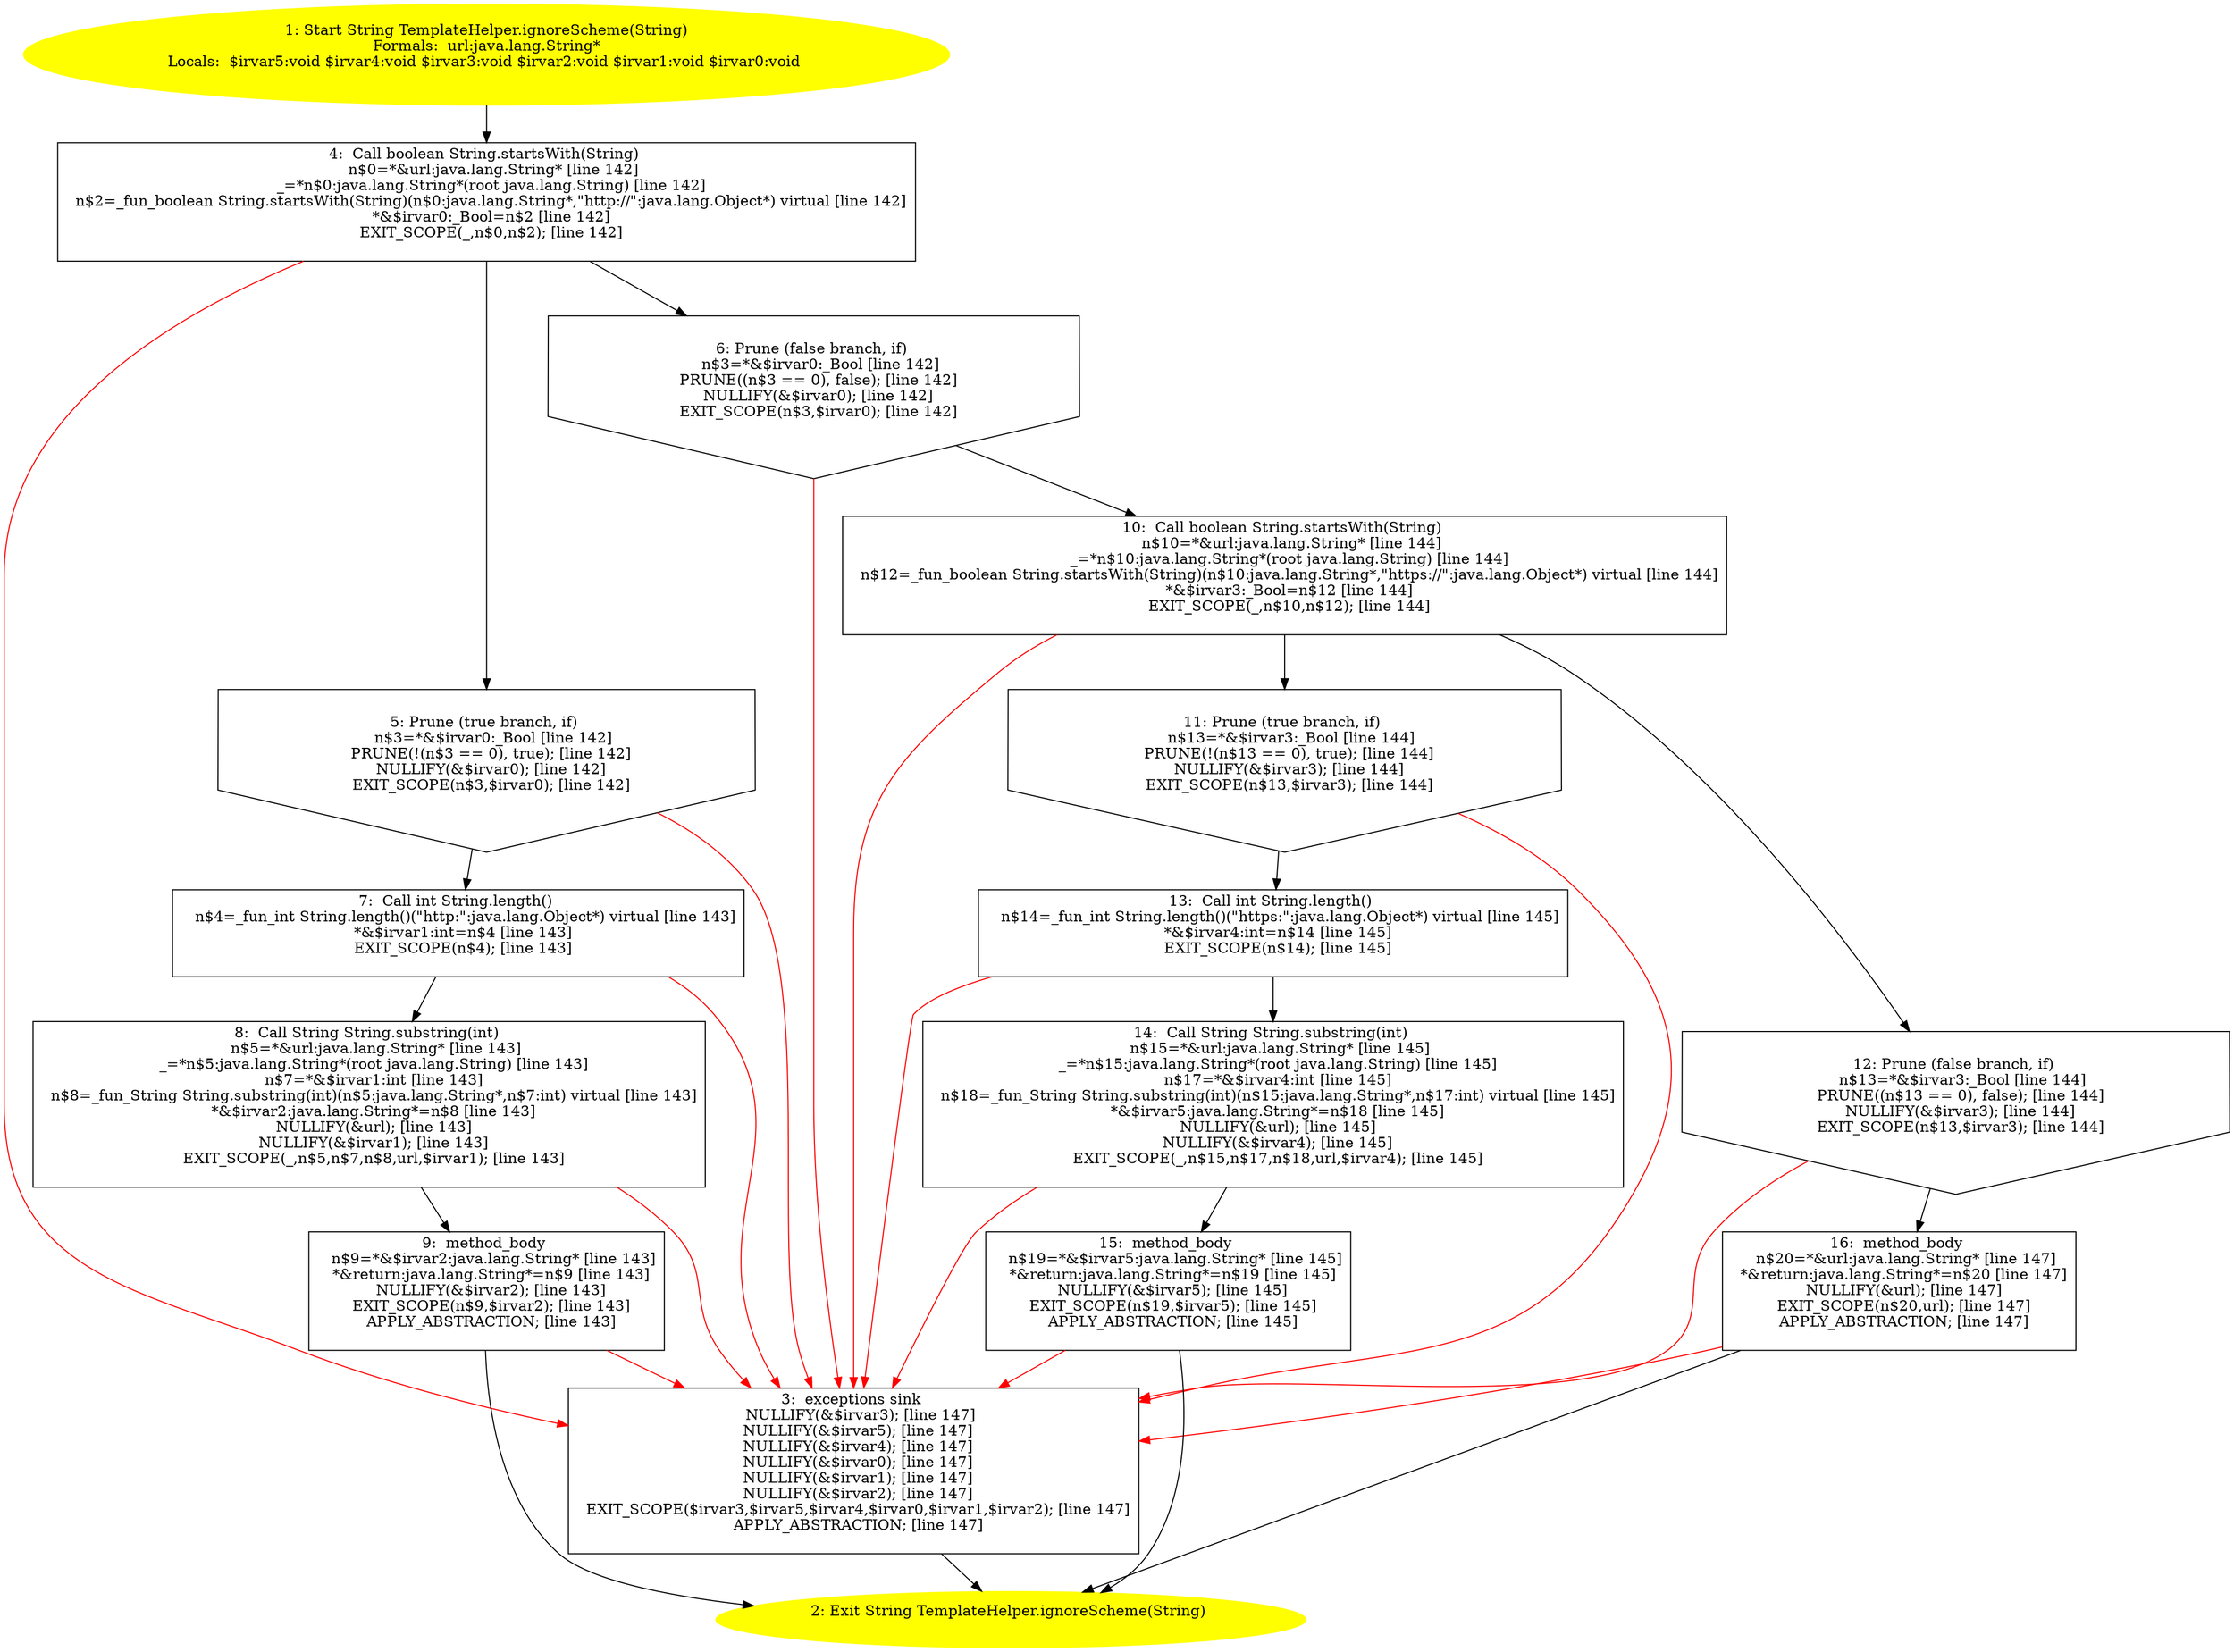 /* @generated */
digraph cfg {
"com.zrlog.web.interceptor.TemplateHelper.ignoreScheme(java.lang.String):java.lang.String.c3f71809c4309d0ed9bf7b5937aa0120_1" [label="1: Start String TemplateHelper.ignoreScheme(String)\nFormals:  url:java.lang.String*\nLocals:  $irvar5:void $irvar4:void $irvar3:void $irvar2:void $irvar1:void $irvar0:void \n  " color=yellow style=filled]
	

	 "com.zrlog.web.interceptor.TemplateHelper.ignoreScheme(java.lang.String):java.lang.String.c3f71809c4309d0ed9bf7b5937aa0120_1" -> "com.zrlog.web.interceptor.TemplateHelper.ignoreScheme(java.lang.String):java.lang.String.c3f71809c4309d0ed9bf7b5937aa0120_4" ;
"com.zrlog.web.interceptor.TemplateHelper.ignoreScheme(java.lang.String):java.lang.String.c3f71809c4309d0ed9bf7b5937aa0120_2" [label="2: Exit String TemplateHelper.ignoreScheme(String) \n  " color=yellow style=filled]
	

"com.zrlog.web.interceptor.TemplateHelper.ignoreScheme(java.lang.String):java.lang.String.c3f71809c4309d0ed9bf7b5937aa0120_3" [label="3:  exceptions sink \n   NULLIFY(&$irvar3); [line 147]\n  NULLIFY(&$irvar5); [line 147]\n  NULLIFY(&$irvar4); [line 147]\n  NULLIFY(&$irvar0); [line 147]\n  NULLIFY(&$irvar1); [line 147]\n  NULLIFY(&$irvar2); [line 147]\n  EXIT_SCOPE($irvar3,$irvar5,$irvar4,$irvar0,$irvar1,$irvar2); [line 147]\n  APPLY_ABSTRACTION; [line 147]\n " shape="box"]
	

	 "com.zrlog.web.interceptor.TemplateHelper.ignoreScheme(java.lang.String):java.lang.String.c3f71809c4309d0ed9bf7b5937aa0120_3" -> "com.zrlog.web.interceptor.TemplateHelper.ignoreScheme(java.lang.String):java.lang.String.c3f71809c4309d0ed9bf7b5937aa0120_2" ;
"com.zrlog.web.interceptor.TemplateHelper.ignoreScheme(java.lang.String):java.lang.String.c3f71809c4309d0ed9bf7b5937aa0120_4" [label="4:  Call boolean String.startsWith(String) \n   n$0=*&url:java.lang.String* [line 142]\n  _=*n$0:java.lang.String*(root java.lang.String) [line 142]\n  n$2=_fun_boolean String.startsWith(String)(n$0:java.lang.String*,\"http://\":java.lang.Object*) virtual [line 142]\n  *&$irvar0:_Bool=n$2 [line 142]\n  EXIT_SCOPE(_,n$0,n$2); [line 142]\n " shape="box"]
	

	 "com.zrlog.web.interceptor.TemplateHelper.ignoreScheme(java.lang.String):java.lang.String.c3f71809c4309d0ed9bf7b5937aa0120_4" -> "com.zrlog.web.interceptor.TemplateHelper.ignoreScheme(java.lang.String):java.lang.String.c3f71809c4309d0ed9bf7b5937aa0120_5" ;
	 "com.zrlog.web.interceptor.TemplateHelper.ignoreScheme(java.lang.String):java.lang.String.c3f71809c4309d0ed9bf7b5937aa0120_4" -> "com.zrlog.web.interceptor.TemplateHelper.ignoreScheme(java.lang.String):java.lang.String.c3f71809c4309d0ed9bf7b5937aa0120_6" ;
	 "com.zrlog.web.interceptor.TemplateHelper.ignoreScheme(java.lang.String):java.lang.String.c3f71809c4309d0ed9bf7b5937aa0120_4" -> "com.zrlog.web.interceptor.TemplateHelper.ignoreScheme(java.lang.String):java.lang.String.c3f71809c4309d0ed9bf7b5937aa0120_3" [color="red" ];
"com.zrlog.web.interceptor.TemplateHelper.ignoreScheme(java.lang.String):java.lang.String.c3f71809c4309d0ed9bf7b5937aa0120_5" [label="5: Prune (true branch, if) \n   n$3=*&$irvar0:_Bool [line 142]\n  PRUNE(!(n$3 == 0), true); [line 142]\n  NULLIFY(&$irvar0); [line 142]\n  EXIT_SCOPE(n$3,$irvar0); [line 142]\n " shape="invhouse"]
	

	 "com.zrlog.web.interceptor.TemplateHelper.ignoreScheme(java.lang.String):java.lang.String.c3f71809c4309d0ed9bf7b5937aa0120_5" -> "com.zrlog.web.interceptor.TemplateHelper.ignoreScheme(java.lang.String):java.lang.String.c3f71809c4309d0ed9bf7b5937aa0120_7" ;
	 "com.zrlog.web.interceptor.TemplateHelper.ignoreScheme(java.lang.String):java.lang.String.c3f71809c4309d0ed9bf7b5937aa0120_5" -> "com.zrlog.web.interceptor.TemplateHelper.ignoreScheme(java.lang.String):java.lang.String.c3f71809c4309d0ed9bf7b5937aa0120_3" [color="red" ];
"com.zrlog.web.interceptor.TemplateHelper.ignoreScheme(java.lang.String):java.lang.String.c3f71809c4309d0ed9bf7b5937aa0120_6" [label="6: Prune (false branch, if) \n   n$3=*&$irvar0:_Bool [line 142]\n  PRUNE((n$3 == 0), false); [line 142]\n  NULLIFY(&$irvar0); [line 142]\n  EXIT_SCOPE(n$3,$irvar0); [line 142]\n " shape="invhouse"]
	

	 "com.zrlog.web.interceptor.TemplateHelper.ignoreScheme(java.lang.String):java.lang.String.c3f71809c4309d0ed9bf7b5937aa0120_6" -> "com.zrlog.web.interceptor.TemplateHelper.ignoreScheme(java.lang.String):java.lang.String.c3f71809c4309d0ed9bf7b5937aa0120_10" ;
	 "com.zrlog.web.interceptor.TemplateHelper.ignoreScheme(java.lang.String):java.lang.String.c3f71809c4309d0ed9bf7b5937aa0120_6" -> "com.zrlog.web.interceptor.TemplateHelper.ignoreScheme(java.lang.String):java.lang.String.c3f71809c4309d0ed9bf7b5937aa0120_3" [color="red" ];
"com.zrlog.web.interceptor.TemplateHelper.ignoreScheme(java.lang.String):java.lang.String.c3f71809c4309d0ed9bf7b5937aa0120_7" [label="7:  Call int String.length() \n   n$4=_fun_int String.length()(\"http:\":java.lang.Object*) virtual [line 143]\n  *&$irvar1:int=n$4 [line 143]\n  EXIT_SCOPE(n$4); [line 143]\n " shape="box"]
	

	 "com.zrlog.web.interceptor.TemplateHelper.ignoreScheme(java.lang.String):java.lang.String.c3f71809c4309d0ed9bf7b5937aa0120_7" -> "com.zrlog.web.interceptor.TemplateHelper.ignoreScheme(java.lang.String):java.lang.String.c3f71809c4309d0ed9bf7b5937aa0120_8" ;
	 "com.zrlog.web.interceptor.TemplateHelper.ignoreScheme(java.lang.String):java.lang.String.c3f71809c4309d0ed9bf7b5937aa0120_7" -> "com.zrlog.web.interceptor.TemplateHelper.ignoreScheme(java.lang.String):java.lang.String.c3f71809c4309d0ed9bf7b5937aa0120_3" [color="red" ];
"com.zrlog.web.interceptor.TemplateHelper.ignoreScheme(java.lang.String):java.lang.String.c3f71809c4309d0ed9bf7b5937aa0120_8" [label="8:  Call String String.substring(int) \n   n$5=*&url:java.lang.String* [line 143]\n  _=*n$5:java.lang.String*(root java.lang.String) [line 143]\n  n$7=*&$irvar1:int [line 143]\n  n$8=_fun_String String.substring(int)(n$5:java.lang.String*,n$7:int) virtual [line 143]\n  *&$irvar2:java.lang.String*=n$8 [line 143]\n  NULLIFY(&url); [line 143]\n  NULLIFY(&$irvar1); [line 143]\n  EXIT_SCOPE(_,n$5,n$7,n$8,url,$irvar1); [line 143]\n " shape="box"]
	

	 "com.zrlog.web.interceptor.TemplateHelper.ignoreScheme(java.lang.String):java.lang.String.c3f71809c4309d0ed9bf7b5937aa0120_8" -> "com.zrlog.web.interceptor.TemplateHelper.ignoreScheme(java.lang.String):java.lang.String.c3f71809c4309d0ed9bf7b5937aa0120_9" ;
	 "com.zrlog.web.interceptor.TemplateHelper.ignoreScheme(java.lang.String):java.lang.String.c3f71809c4309d0ed9bf7b5937aa0120_8" -> "com.zrlog.web.interceptor.TemplateHelper.ignoreScheme(java.lang.String):java.lang.String.c3f71809c4309d0ed9bf7b5937aa0120_3" [color="red" ];
"com.zrlog.web.interceptor.TemplateHelper.ignoreScheme(java.lang.String):java.lang.String.c3f71809c4309d0ed9bf7b5937aa0120_9" [label="9:  method_body \n   n$9=*&$irvar2:java.lang.String* [line 143]\n  *&return:java.lang.String*=n$9 [line 143]\n  NULLIFY(&$irvar2); [line 143]\n  EXIT_SCOPE(n$9,$irvar2); [line 143]\n  APPLY_ABSTRACTION; [line 143]\n " shape="box"]
	

	 "com.zrlog.web.interceptor.TemplateHelper.ignoreScheme(java.lang.String):java.lang.String.c3f71809c4309d0ed9bf7b5937aa0120_9" -> "com.zrlog.web.interceptor.TemplateHelper.ignoreScheme(java.lang.String):java.lang.String.c3f71809c4309d0ed9bf7b5937aa0120_2" ;
	 "com.zrlog.web.interceptor.TemplateHelper.ignoreScheme(java.lang.String):java.lang.String.c3f71809c4309d0ed9bf7b5937aa0120_9" -> "com.zrlog.web.interceptor.TemplateHelper.ignoreScheme(java.lang.String):java.lang.String.c3f71809c4309d0ed9bf7b5937aa0120_3" [color="red" ];
"com.zrlog.web.interceptor.TemplateHelper.ignoreScheme(java.lang.String):java.lang.String.c3f71809c4309d0ed9bf7b5937aa0120_10" [label="10:  Call boolean String.startsWith(String) \n   n$10=*&url:java.lang.String* [line 144]\n  _=*n$10:java.lang.String*(root java.lang.String) [line 144]\n  n$12=_fun_boolean String.startsWith(String)(n$10:java.lang.String*,\"https://\":java.lang.Object*) virtual [line 144]\n  *&$irvar3:_Bool=n$12 [line 144]\n  EXIT_SCOPE(_,n$10,n$12); [line 144]\n " shape="box"]
	

	 "com.zrlog.web.interceptor.TemplateHelper.ignoreScheme(java.lang.String):java.lang.String.c3f71809c4309d0ed9bf7b5937aa0120_10" -> "com.zrlog.web.interceptor.TemplateHelper.ignoreScheme(java.lang.String):java.lang.String.c3f71809c4309d0ed9bf7b5937aa0120_11" ;
	 "com.zrlog.web.interceptor.TemplateHelper.ignoreScheme(java.lang.String):java.lang.String.c3f71809c4309d0ed9bf7b5937aa0120_10" -> "com.zrlog.web.interceptor.TemplateHelper.ignoreScheme(java.lang.String):java.lang.String.c3f71809c4309d0ed9bf7b5937aa0120_12" ;
	 "com.zrlog.web.interceptor.TemplateHelper.ignoreScheme(java.lang.String):java.lang.String.c3f71809c4309d0ed9bf7b5937aa0120_10" -> "com.zrlog.web.interceptor.TemplateHelper.ignoreScheme(java.lang.String):java.lang.String.c3f71809c4309d0ed9bf7b5937aa0120_3" [color="red" ];
"com.zrlog.web.interceptor.TemplateHelper.ignoreScheme(java.lang.String):java.lang.String.c3f71809c4309d0ed9bf7b5937aa0120_11" [label="11: Prune (true branch, if) \n   n$13=*&$irvar3:_Bool [line 144]\n  PRUNE(!(n$13 == 0), true); [line 144]\n  NULLIFY(&$irvar3); [line 144]\n  EXIT_SCOPE(n$13,$irvar3); [line 144]\n " shape="invhouse"]
	

	 "com.zrlog.web.interceptor.TemplateHelper.ignoreScheme(java.lang.String):java.lang.String.c3f71809c4309d0ed9bf7b5937aa0120_11" -> "com.zrlog.web.interceptor.TemplateHelper.ignoreScheme(java.lang.String):java.lang.String.c3f71809c4309d0ed9bf7b5937aa0120_13" ;
	 "com.zrlog.web.interceptor.TemplateHelper.ignoreScheme(java.lang.String):java.lang.String.c3f71809c4309d0ed9bf7b5937aa0120_11" -> "com.zrlog.web.interceptor.TemplateHelper.ignoreScheme(java.lang.String):java.lang.String.c3f71809c4309d0ed9bf7b5937aa0120_3" [color="red" ];
"com.zrlog.web.interceptor.TemplateHelper.ignoreScheme(java.lang.String):java.lang.String.c3f71809c4309d0ed9bf7b5937aa0120_12" [label="12: Prune (false branch, if) \n   n$13=*&$irvar3:_Bool [line 144]\n  PRUNE((n$13 == 0), false); [line 144]\n  NULLIFY(&$irvar3); [line 144]\n  EXIT_SCOPE(n$13,$irvar3); [line 144]\n " shape="invhouse"]
	

	 "com.zrlog.web.interceptor.TemplateHelper.ignoreScheme(java.lang.String):java.lang.String.c3f71809c4309d0ed9bf7b5937aa0120_12" -> "com.zrlog.web.interceptor.TemplateHelper.ignoreScheme(java.lang.String):java.lang.String.c3f71809c4309d0ed9bf7b5937aa0120_16" ;
	 "com.zrlog.web.interceptor.TemplateHelper.ignoreScheme(java.lang.String):java.lang.String.c3f71809c4309d0ed9bf7b5937aa0120_12" -> "com.zrlog.web.interceptor.TemplateHelper.ignoreScheme(java.lang.String):java.lang.String.c3f71809c4309d0ed9bf7b5937aa0120_3" [color="red" ];
"com.zrlog.web.interceptor.TemplateHelper.ignoreScheme(java.lang.String):java.lang.String.c3f71809c4309d0ed9bf7b5937aa0120_13" [label="13:  Call int String.length() \n   n$14=_fun_int String.length()(\"https:\":java.lang.Object*) virtual [line 145]\n  *&$irvar4:int=n$14 [line 145]\n  EXIT_SCOPE(n$14); [line 145]\n " shape="box"]
	

	 "com.zrlog.web.interceptor.TemplateHelper.ignoreScheme(java.lang.String):java.lang.String.c3f71809c4309d0ed9bf7b5937aa0120_13" -> "com.zrlog.web.interceptor.TemplateHelper.ignoreScheme(java.lang.String):java.lang.String.c3f71809c4309d0ed9bf7b5937aa0120_14" ;
	 "com.zrlog.web.interceptor.TemplateHelper.ignoreScheme(java.lang.String):java.lang.String.c3f71809c4309d0ed9bf7b5937aa0120_13" -> "com.zrlog.web.interceptor.TemplateHelper.ignoreScheme(java.lang.String):java.lang.String.c3f71809c4309d0ed9bf7b5937aa0120_3" [color="red" ];
"com.zrlog.web.interceptor.TemplateHelper.ignoreScheme(java.lang.String):java.lang.String.c3f71809c4309d0ed9bf7b5937aa0120_14" [label="14:  Call String String.substring(int) \n   n$15=*&url:java.lang.String* [line 145]\n  _=*n$15:java.lang.String*(root java.lang.String) [line 145]\n  n$17=*&$irvar4:int [line 145]\n  n$18=_fun_String String.substring(int)(n$15:java.lang.String*,n$17:int) virtual [line 145]\n  *&$irvar5:java.lang.String*=n$18 [line 145]\n  NULLIFY(&url); [line 145]\n  NULLIFY(&$irvar4); [line 145]\n  EXIT_SCOPE(_,n$15,n$17,n$18,url,$irvar4); [line 145]\n " shape="box"]
	

	 "com.zrlog.web.interceptor.TemplateHelper.ignoreScheme(java.lang.String):java.lang.String.c3f71809c4309d0ed9bf7b5937aa0120_14" -> "com.zrlog.web.interceptor.TemplateHelper.ignoreScheme(java.lang.String):java.lang.String.c3f71809c4309d0ed9bf7b5937aa0120_15" ;
	 "com.zrlog.web.interceptor.TemplateHelper.ignoreScheme(java.lang.String):java.lang.String.c3f71809c4309d0ed9bf7b5937aa0120_14" -> "com.zrlog.web.interceptor.TemplateHelper.ignoreScheme(java.lang.String):java.lang.String.c3f71809c4309d0ed9bf7b5937aa0120_3" [color="red" ];
"com.zrlog.web.interceptor.TemplateHelper.ignoreScheme(java.lang.String):java.lang.String.c3f71809c4309d0ed9bf7b5937aa0120_15" [label="15:  method_body \n   n$19=*&$irvar5:java.lang.String* [line 145]\n  *&return:java.lang.String*=n$19 [line 145]\n  NULLIFY(&$irvar5); [line 145]\n  EXIT_SCOPE(n$19,$irvar5); [line 145]\n  APPLY_ABSTRACTION; [line 145]\n " shape="box"]
	

	 "com.zrlog.web.interceptor.TemplateHelper.ignoreScheme(java.lang.String):java.lang.String.c3f71809c4309d0ed9bf7b5937aa0120_15" -> "com.zrlog.web.interceptor.TemplateHelper.ignoreScheme(java.lang.String):java.lang.String.c3f71809c4309d0ed9bf7b5937aa0120_2" ;
	 "com.zrlog.web.interceptor.TemplateHelper.ignoreScheme(java.lang.String):java.lang.String.c3f71809c4309d0ed9bf7b5937aa0120_15" -> "com.zrlog.web.interceptor.TemplateHelper.ignoreScheme(java.lang.String):java.lang.String.c3f71809c4309d0ed9bf7b5937aa0120_3" [color="red" ];
"com.zrlog.web.interceptor.TemplateHelper.ignoreScheme(java.lang.String):java.lang.String.c3f71809c4309d0ed9bf7b5937aa0120_16" [label="16:  method_body \n   n$20=*&url:java.lang.String* [line 147]\n  *&return:java.lang.String*=n$20 [line 147]\n  NULLIFY(&url); [line 147]\n  EXIT_SCOPE(n$20,url); [line 147]\n  APPLY_ABSTRACTION; [line 147]\n " shape="box"]
	

	 "com.zrlog.web.interceptor.TemplateHelper.ignoreScheme(java.lang.String):java.lang.String.c3f71809c4309d0ed9bf7b5937aa0120_16" -> "com.zrlog.web.interceptor.TemplateHelper.ignoreScheme(java.lang.String):java.lang.String.c3f71809c4309d0ed9bf7b5937aa0120_2" ;
	 "com.zrlog.web.interceptor.TemplateHelper.ignoreScheme(java.lang.String):java.lang.String.c3f71809c4309d0ed9bf7b5937aa0120_16" -> "com.zrlog.web.interceptor.TemplateHelper.ignoreScheme(java.lang.String):java.lang.String.c3f71809c4309d0ed9bf7b5937aa0120_3" [color="red" ];
}
